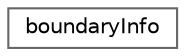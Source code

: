 digraph "Graphical Class Hierarchy"
{
 // LATEX_PDF_SIZE
  bgcolor="transparent";
  edge [fontname=Helvetica,fontsize=10,labelfontname=Helvetica,labelfontsize=10];
  node [fontname=Helvetica,fontsize=10,shape=box,height=0.2,width=0.4];
  rankdir="LR";
  Node0 [id="Node000000",label="boundaryInfo",height=0.2,width=0.4,color="grey40", fillcolor="white", style="filled",URL="$classFoam_1_1boundaryInfo.html",tooltip="Class to interrogate the polyMesh/boundary file to provide mesh patching information,..."];
}
